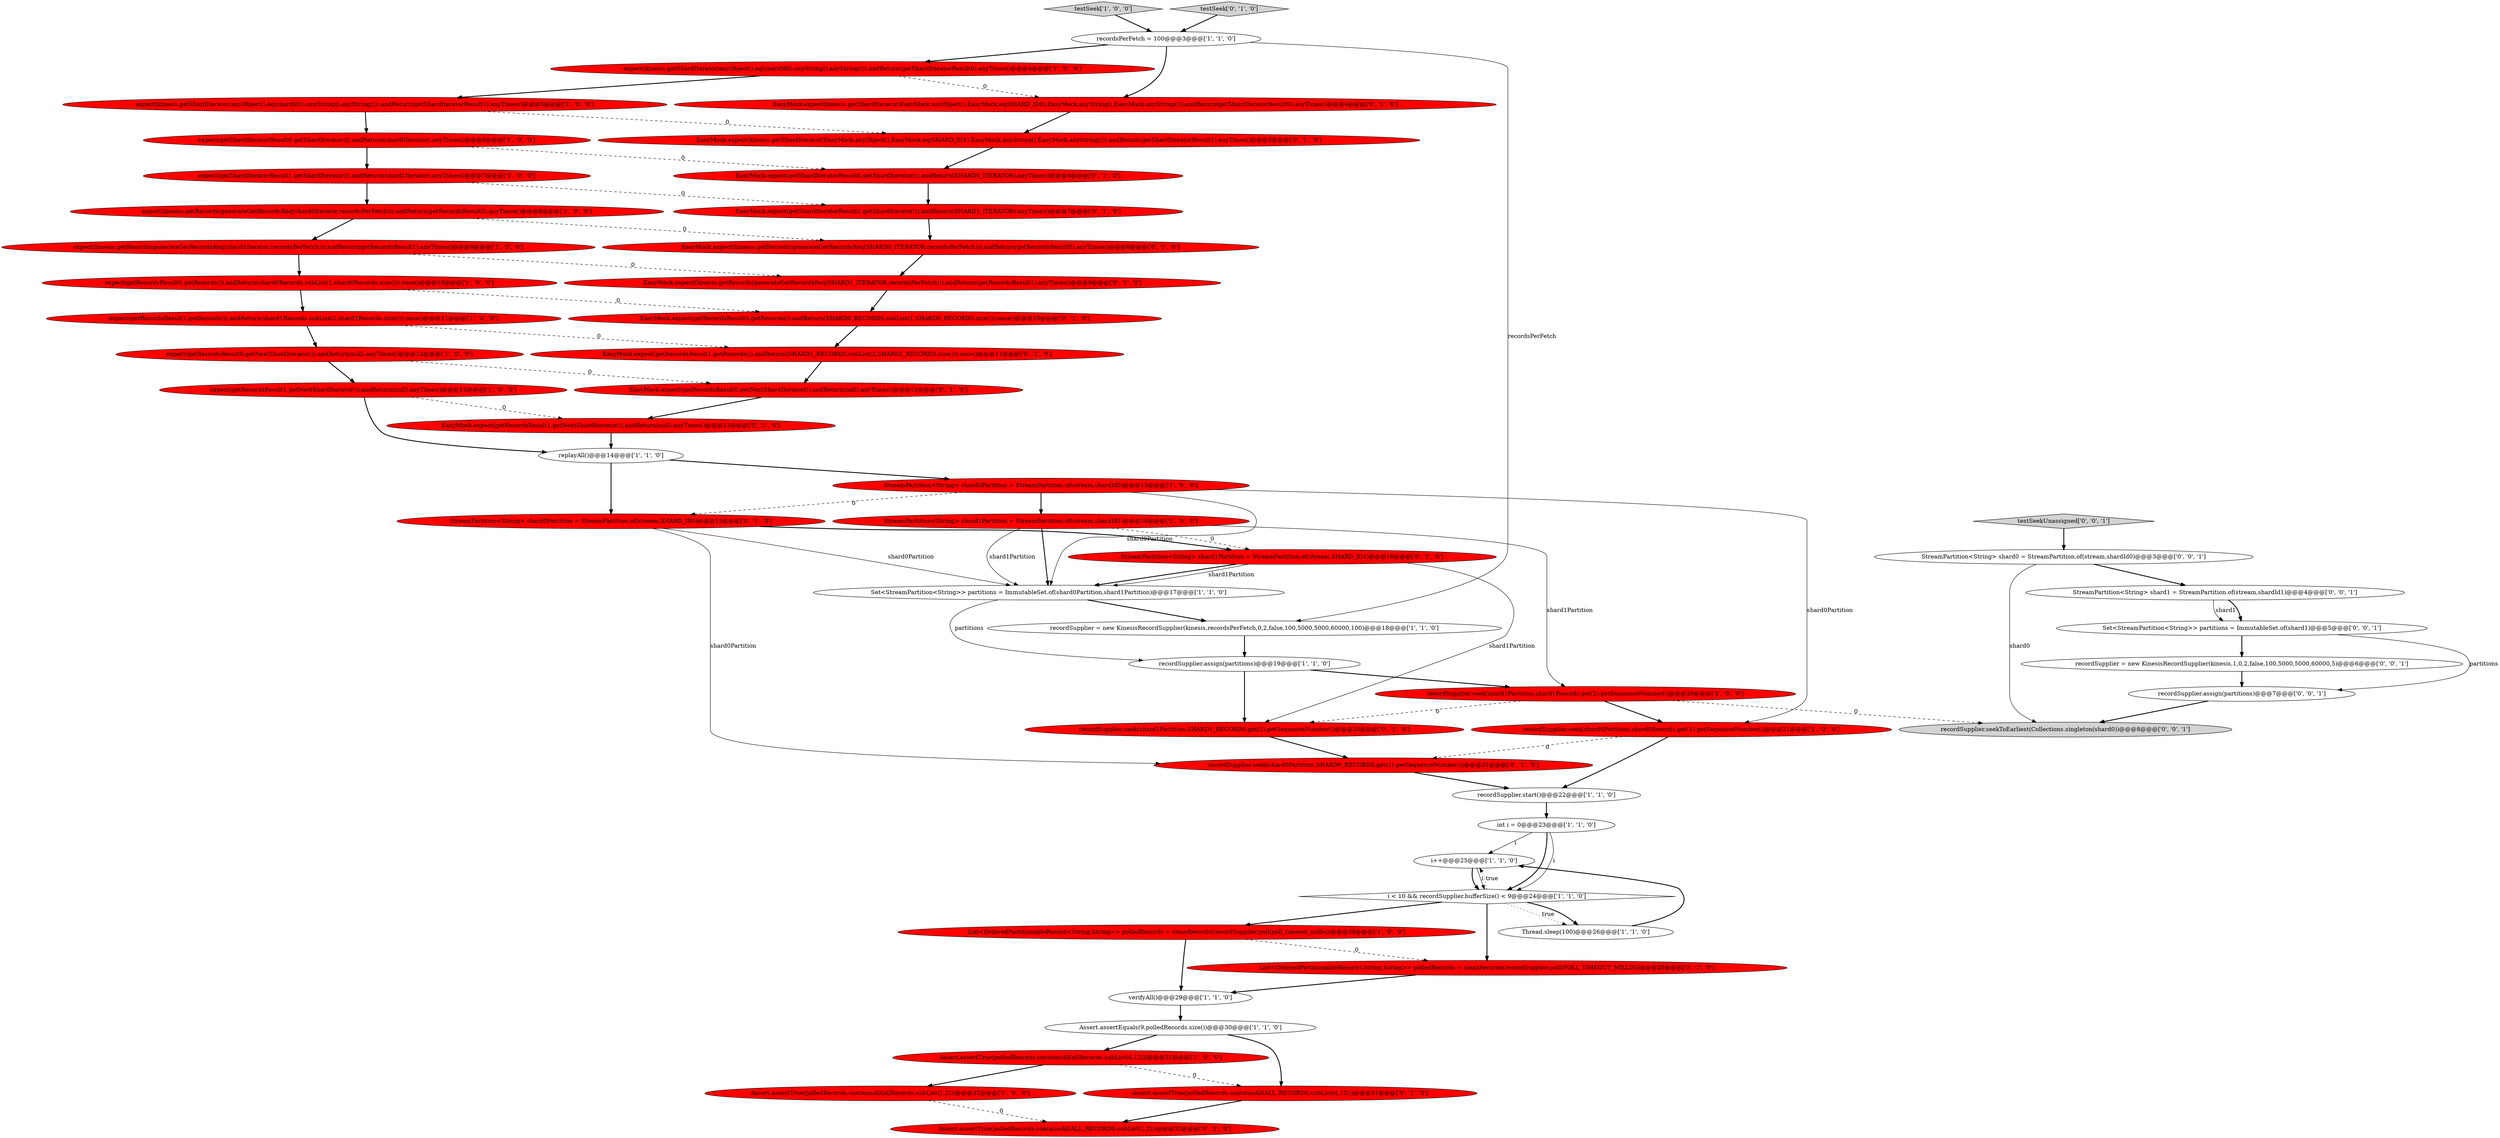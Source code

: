 digraph {
27 [style = filled, label = "i++@@@25@@@['1', '1', '0']", fillcolor = white, shape = ellipse image = "AAA0AAABBB1BBB"];
8 [style = filled, label = "expect(kinesis.getRecords(generateGetRecordsReq(shard0Iterator,recordsPerFetch))).andReturn(getRecordsResult0).anyTimes()@@@8@@@['1', '0', '0']", fillcolor = red, shape = ellipse image = "AAA1AAABBB1BBB"];
54 [style = filled, label = "recordSupplier = new KinesisRecordSupplier(kinesis,1,0,2,false,100,5000,5000,60000,5)@@@6@@@['0', '0', '1']", fillcolor = white, shape = ellipse image = "AAA0AAABBB3BBB"];
49 [style = filled, label = "Set<StreamPartition<String>> partitions = ImmutableSet.of(shard1)@@@5@@@['0', '0', '1']", fillcolor = white, shape = ellipse image = "AAA0AAABBB3BBB"];
18 [style = filled, label = "replayAll()@@@14@@@['1', '1', '0']", fillcolor = white, shape = ellipse image = "AAA0AAABBB1BBB"];
2 [style = filled, label = "int i = 0@@@23@@@['1', '1', '0']", fillcolor = white, shape = ellipse image = "AAA0AAABBB1BBB"];
43 [style = filled, label = "EasyMock.expect(getShardIteratorResult0.getShardIterator()).andReturn(SHARD0_ITERATOR).anyTimes()@@@6@@@['0', '1', '0']", fillcolor = red, shape = ellipse image = "AAA1AAABBB2BBB"];
17 [style = filled, label = "expect(kinesis.getShardIterator(anyObject(),eq(shardId0),anyString(),anyString())).andReturn(getShardIteratorResult0).anyTimes()@@@4@@@['1', '0', '0']", fillcolor = red, shape = ellipse image = "AAA1AAABBB1BBB"];
28 [style = filled, label = "testSeek['1', '0', '0']", fillcolor = lightgray, shape = diamond image = "AAA0AAABBB1BBB"];
48 [style = filled, label = "StreamPartition<String> shard0 = StreamPartition.of(stream,shardId0)@@@3@@@['0', '0', '1']", fillcolor = white, shape = ellipse image = "AAA0AAABBB3BBB"];
33 [style = filled, label = "StreamPartition<String> shard0Partition = StreamPartition.of(stream,SHARD_ID0)@@@15@@@['0', '1', '0']", fillcolor = red, shape = ellipse image = "AAA1AAABBB2BBB"];
4 [style = filled, label = "expect(getShardIteratorResult1.getShardIterator()).andReturn(shard1Iterator).anyTimes()@@@7@@@['1', '0', '0']", fillcolor = red, shape = ellipse image = "AAA1AAABBB1BBB"];
21 [style = filled, label = "Assert.assertTrue(polledRecords.containsAll(allRecords.subList(4,12)))@@@31@@@['1', '0', '0']", fillcolor = red, shape = ellipse image = "AAA1AAABBB1BBB"];
16 [style = filled, label = "recordSupplier.assign(partitions)@@@19@@@['1', '1', '0']", fillcolor = white, shape = ellipse image = "AAA0AAABBB1BBB"];
24 [style = filled, label = "StreamPartition<String> shard1Partition = StreamPartition.of(stream,shardId1)@@@16@@@['1', '0', '0']", fillcolor = red, shape = ellipse image = "AAA1AAABBB1BBB"];
25 [style = filled, label = "Assert.assertEquals(9,polledRecords.size())@@@30@@@['1', '1', '0']", fillcolor = white, shape = ellipse image = "AAA0AAABBB1BBB"];
5 [style = filled, label = "expect(getRecordsResult1.getNextShardIterator()).andReturn(null).anyTimes()@@@13@@@['1', '0', '0']", fillcolor = red, shape = ellipse image = "AAA1AAABBB1BBB"];
3 [style = filled, label = "expect(getRecordsResult0.getRecords()).andReturn(shard0Records.subList(1,shard0Records.size())).once()@@@10@@@['1', '0', '0']", fillcolor = red, shape = ellipse image = "AAA1AAABBB1BBB"];
45 [style = filled, label = "testSeek['0', '1', '0']", fillcolor = lightgray, shape = diamond image = "AAA0AAABBB2BBB"];
22 [style = filled, label = "recordSupplier.start()@@@22@@@['1', '1', '0']", fillcolor = white, shape = ellipse image = "AAA0AAABBB1BBB"];
1 [style = filled, label = "StreamPartition<String> shard0Partition = StreamPartition.of(stream,shardId0)@@@15@@@['1', '0', '0']", fillcolor = red, shape = ellipse image = "AAA1AAABBB1BBB"];
10 [style = filled, label = "recordsPerFetch = 100@@@3@@@['1', '1', '0']", fillcolor = white, shape = ellipse image = "AAA0AAABBB1BBB"];
26 [style = filled, label = "Set<StreamPartition<String>> partitions = ImmutableSet.of(shard0Partition,shard1Partition)@@@17@@@['1', '1', '0']", fillcolor = white, shape = ellipse image = "AAA0AAABBB1BBB"];
14 [style = filled, label = "expect(getRecordsResult0.getNextShardIterator()).andReturn(null).anyTimes()@@@12@@@['1', '0', '0']", fillcolor = red, shape = ellipse image = "AAA1AAABBB1BBB"];
15 [style = filled, label = "recordSupplier = new KinesisRecordSupplier(kinesis,recordsPerFetch,0,2,false,100,5000,5000,60000,100)@@@18@@@['1', '1', '0']", fillcolor = white, shape = ellipse image = "AAA0AAABBB1BBB"];
53 [style = filled, label = "StreamPartition<String> shard1 = StreamPartition.of(stream,shardId1)@@@4@@@['0', '0', '1']", fillcolor = white, shape = ellipse image = "AAA0AAABBB3BBB"];
19 [style = filled, label = "List<OrderedPartitionableRecord<String,String>> polledRecords = cleanRecords(recordSupplier.poll(poll_timeout_millis))@@@28@@@['1', '0', '0']", fillcolor = red, shape = ellipse image = "AAA1AAABBB1BBB"];
41 [style = filled, label = "List<OrderedPartitionableRecord<String,String>> polledRecords = cleanRecords(recordSupplier.poll(POLL_TIMEOUT_MILLIS))@@@28@@@['0', '1', '0']", fillcolor = red, shape = ellipse image = "AAA1AAABBB2BBB"];
37 [style = filled, label = "StreamPartition<String> shard1Partition = StreamPartition.of(stream,SHARD_ID1)@@@16@@@['0', '1', '0']", fillcolor = red, shape = ellipse image = "AAA1AAABBB2BBB"];
30 [style = filled, label = "Assert.assertTrue(polledRecords.containsAll(ALL_RECORDS.subList(1,2)))@@@32@@@['0', '1', '0']", fillcolor = red, shape = ellipse image = "AAA1AAABBB2BBB"];
9 [style = filled, label = "expect(getRecordsResult1.getRecords()).andReturn(shard1Records.subList(2,shard1Records.size())).once()@@@11@@@['1', '0', '0']", fillcolor = red, shape = ellipse image = "AAA1AAABBB1BBB"];
6 [style = filled, label = "expect(getShardIteratorResult0.getShardIterator()).andReturn(shard0Iterator).anyTimes()@@@6@@@['1', '0', '0']", fillcolor = red, shape = ellipse image = "AAA1AAABBB1BBB"];
32 [style = filled, label = "EasyMock.expect(kinesis.getRecords(generateGetRecordsReq(SHARD1_ITERATOR,recordsPerFetch))).andReturn(getRecordsResult1).anyTimes()@@@9@@@['0', '1', '0']", fillcolor = red, shape = ellipse image = "AAA1AAABBB2BBB"];
51 [style = filled, label = "recordSupplier.seekToEarliest(Collections.singleton(shard0))@@@8@@@['0', '0', '1']", fillcolor = lightgray, shape = ellipse image = "AAA0AAABBB3BBB"];
13 [style = filled, label = "expect(kinesis.getRecords(generateGetRecordsReq(shard1Iterator,recordsPerFetch))).andReturn(getRecordsResult1).anyTimes()@@@9@@@['1', '0', '0']", fillcolor = red, shape = ellipse image = "AAA1AAABBB1BBB"];
50 [style = filled, label = "recordSupplier.assign(partitions)@@@7@@@['0', '0', '1']", fillcolor = white, shape = ellipse image = "AAA0AAABBB3BBB"];
29 [style = filled, label = "recordSupplier.seek(shard1Partition,shard1Records.get(2).getSequenceNumber())@@@20@@@['1', '0', '0']", fillcolor = red, shape = ellipse image = "AAA1AAABBB1BBB"];
36 [style = filled, label = "EasyMock.expect(kinesis.getRecords(generateGetRecordsReq(SHARD0_ITERATOR,recordsPerFetch))).andReturn(getRecordsResult0).anyTimes()@@@8@@@['0', '1', '0']", fillcolor = red, shape = ellipse image = "AAA1AAABBB2BBB"];
42 [style = filled, label = "EasyMock.expect(getShardIteratorResult1.getShardIterator()).andReturn(SHARD1_ITERATOR).anyTimes()@@@7@@@['0', '1', '0']", fillcolor = red, shape = ellipse image = "AAA1AAABBB2BBB"];
35 [style = filled, label = "recordSupplier.seek(shard0Partition,SHARD0_RECORDS.get(1).getSequenceNumber())@@@21@@@['0', '1', '0']", fillcolor = red, shape = ellipse image = "AAA1AAABBB2BBB"];
34 [style = filled, label = "recordSupplier.seek(shard1Partition,SHARD1_RECORDS.get(2).getSequenceNumber())@@@20@@@['0', '1', '0']", fillcolor = red, shape = ellipse image = "AAA1AAABBB2BBB"];
40 [style = filled, label = "EasyMock.expect(getRecordsResult0.getRecords()).andReturn(SHARD0_RECORDS.subList(1,SHARD0_RECORDS.size())).once()@@@10@@@['0', '1', '0']", fillcolor = red, shape = ellipse image = "AAA1AAABBB2BBB"];
12 [style = filled, label = "Assert.assertTrue(polledRecords.containsAll(allRecords.subList(1,2)))@@@32@@@['1', '0', '0']", fillcolor = red, shape = ellipse image = "AAA1AAABBB1BBB"];
46 [style = filled, label = "EasyMock.expect(kinesis.getShardIterator(EasyMock.anyObject(),EasyMock.eq(SHARD_ID0),EasyMock.anyString(),EasyMock.anyString())).andReturn(getShardIteratorResult0).anyTimes()@@@4@@@['0', '1', '0']", fillcolor = red, shape = ellipse image = "AAA1AAABBB2BBB"];
23 [style = filled, label = "recordSupplier.seek(shard0Partition,shard0Records.get(1).getSequenceNumber())@@@21@@@['1', '0', '0']", fillcolor = red, shape = ellipse image = "AAA1AAABBB1BBB"];
31 [style = filled, label = "EasyMock.expect(getRecordsResult0.getNextShardIterator()).andReturn(null).anyTimes()@@@12@@@['0', '1', '0']", fillcolor = red, shape = ellipse image = "AAA1AAABBB2BBB"];
39 [style = filled, label = "Assert.assertTrue(polledRecords.containsAll(ALL_RECORDS.subList(4,12)))@@@31@@@['0', '1', '0']", fillcolor = red, shape = ellipse image = "AAA1AAABBB2BBB"];
47 [style = filled, label = "EasyMock.expect(getRecordsResult1.getRecords()).andReturn(SHARD1_RECORDS.subList(2,SHARD1_RECORDS.size())).once()@@@11@@@['0', '1', '0']", fillcolor = red, shape = ellipse image = "AAA1AAABBB2BBB"];
11 [style = filled, label = "Thread.sleep(100)@@@26@@@['1', '1', '0']", fillcolor = white, shape = ellipse image = "AAA0AAABBB1BBB"];
44 [style = filled, label = "EasyMock.expect(getRecordsResult1.getNextShardIterator()).andReturn(null).anyTimes()@@@13@@@['0', '1', '0']", fillcolor = red, shape = ellipse image = "AAA1AAABBB2BBB"];
38 [style = filled, label = "EasyMock.expect(kinesis.getShardIterator(EasyMock.anyObject(),EasyMock.eq(SHARD_ID1),EasyMock.anyString(),EasyMock.anyString())).andReturn(getShardIteratorResult1).anyTimes()@@@5@@@['0', '1', '0']", fillcolor = red, shape = ellipse image = "AAA1AAABBB2BBB"];
52 [style = filled, label = "testSeekUnassigned['0', '0', '1']", fillcolor = lightgray, shape = diamond image = "AAA0AAABBB3BBB"];
7 [style = filled, label = "verifyAll()@@@29@@@['1', '1', '0']", fillcolor = white, shape = ellipse image = "AAA0AAABBB1BBB"];
0 [style = filled, label = "expect(kinesis.getShardIterator(anyObject(),eq(shardId1),anyString(),anyString())).andReturn(getShardIteratorResult1).anyTimes()@@@5@@@['1', '0', '0']", fillcolor = red, shape = ellipse image = "AAA1AAABBB1BBB"];
20 [style = filled, label = "i < 10 && recordSupplier.bufferSize() < 9@@@24@@@['1', '1', '0']", fillcolor = white, shape = diamond image = "AAA0AAABBB1BBB"];
3->40 [style = dashed, label="0"];
20->11 [style = dotted, label="true"];
43->42 [style = bold, label=""];
20->27 [style = dotted, label="true"];
2->27 [style = solid, label="i"];
10->17 [style = bold, label=""];
37->34 [style = solid, label="shard1Partition"];
0->38 [style = dashed, label="0"];
33->26 [style = solid, label="shard0Partition"];
23->22 [style = bold, label=""];
26->16 [style = solid, label="partitions"];
17->46 [style = dashed, label="0"];
40->47 [style = bold, label=""];
26->15 [style = bold, label=""];
9->14 [style = bold, label=""];
4->8 [style = bold, label=""];
44->18 [style = bold, label=""];
45->10 [style = bold, label=""];
25->21 [style = bold, label=""];
46->38 [style = bold, label=""];
2->20 [style = bold, label=""];
37->26 [style = bold, label=""];
16->29 [style = bold, label=""];
23->35 [style = dashed, label="0"];
16->34 [style = bold, label=""];
29->23 [style = bold, label=""];
12->30 [style = dashed, label="0"];
53->49 [style = solid, label="shard1"];
24->26 [style = solid, label="shard1Partition"];
13->32 [style = dashed, label="0"];
6->4 [style = bold, label=""];
20->41 [style = bold, label=""];
18->1 [style = bold, label=""];
52->48 [style = bold, label=""];
29->51 [style = dashed, label="0"];
34->35 [style = bold, label=""];
20->19 [style = bold, label=""];
27->20 [style = bold, label=""];
49->54 [style = bold, label=""];
1->26 [style = solid, label="shard0Partition"];
14->31 [style = dashed, label="0"];
1->33 [style = dashed, label="0"];
22->2 [style = bold, label=""];
25->39 [style = bold, label=""];
29->34 [style = dashed, label="0"];
47->31 [style = bold, label=""];
10->15 [style = solid, label="recordsPerFetch"];
18->33 [style = bold, label=""];
5->18 [style = bold, label=""];
8->36 [style = dashed, label="0"];
19->41 [style = dashed, label="0"];
21->39 [style = dashed, label="0"];
2->20 [style = solid, label="i"];
21->12 [style = bold, label=""];
3->9 [style = bold, label=""];
24->26 [style = bold, label=""];
24->37 [style = dashed, label="0"];
17->0 [style = bold, label=""];
31->44 [style = bold, label=""];
32->40 [style = bold, label=""];
33->37 [style = bold, label=""];
24->29 [style = solid, label="shard1Partition"];
37->26 [style = solid, label="shard1Partition"];
38->43 [style = bold, label=""];
8->13 [style = bold, label=""];
33->35 [style = solid, label="shard0Partition"];
20->11 [style = bold, label=""];
14->5 [style = bold, label=""];
5->44 [style = dashed, label="0"];
48->51 [style = solid, label="shard0"];
28->10 [style = bold, label=""];
41->7 [style = bold, label=""];
0->6 [style = bold, label=""];
6->43 [style = dashed, label="0"];
35->22 [style = bold, label=""];
10->46 [style = bold, label=""];
36->32 [style = bold, label=""];
48->53 [style = bold, label=""];
42->36 [style = bold, label=""];
15->16 [style = bold, label=""];
27->20 [style = solid, label="i"];
54->50 [style = bold, label=""];
39->30 [style = bold, label=""];
9->47 [style = dashed, label="0"];
53->49 [style = bold, label=""];
13->3 [style = bold, label=""];
1->24 [style = bold, label=""];
50->51 [style = bold, label=""];
1->23 [style = solid, label="shard0Partition"];
4->42 [style = dashed, label="0"];
7->25 [style = bold, label=""];
19->7 [style = bold, label=""];
11->27 [style = bold, label=""];
49->50 [style = solid, label="partitions"];
}

